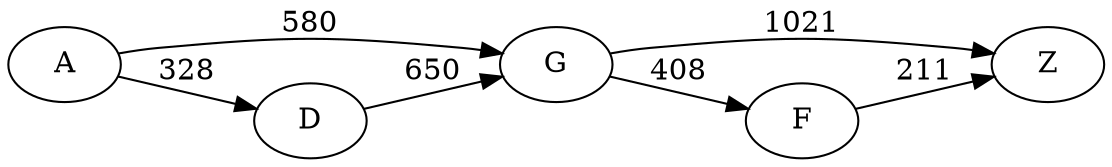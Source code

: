 digraph G {
	rankdir=LR size="8,5"
	A
	G
	A -> G [label=580]
	A
	D
	A -> D [label=328]
	G
	Z
	G -> Z [label=1021]
	G
	F
	G -> F [label=408]
	D
	G
	D -> G [label=650]
	F
	Z
	F -> Z [label=211]
}
